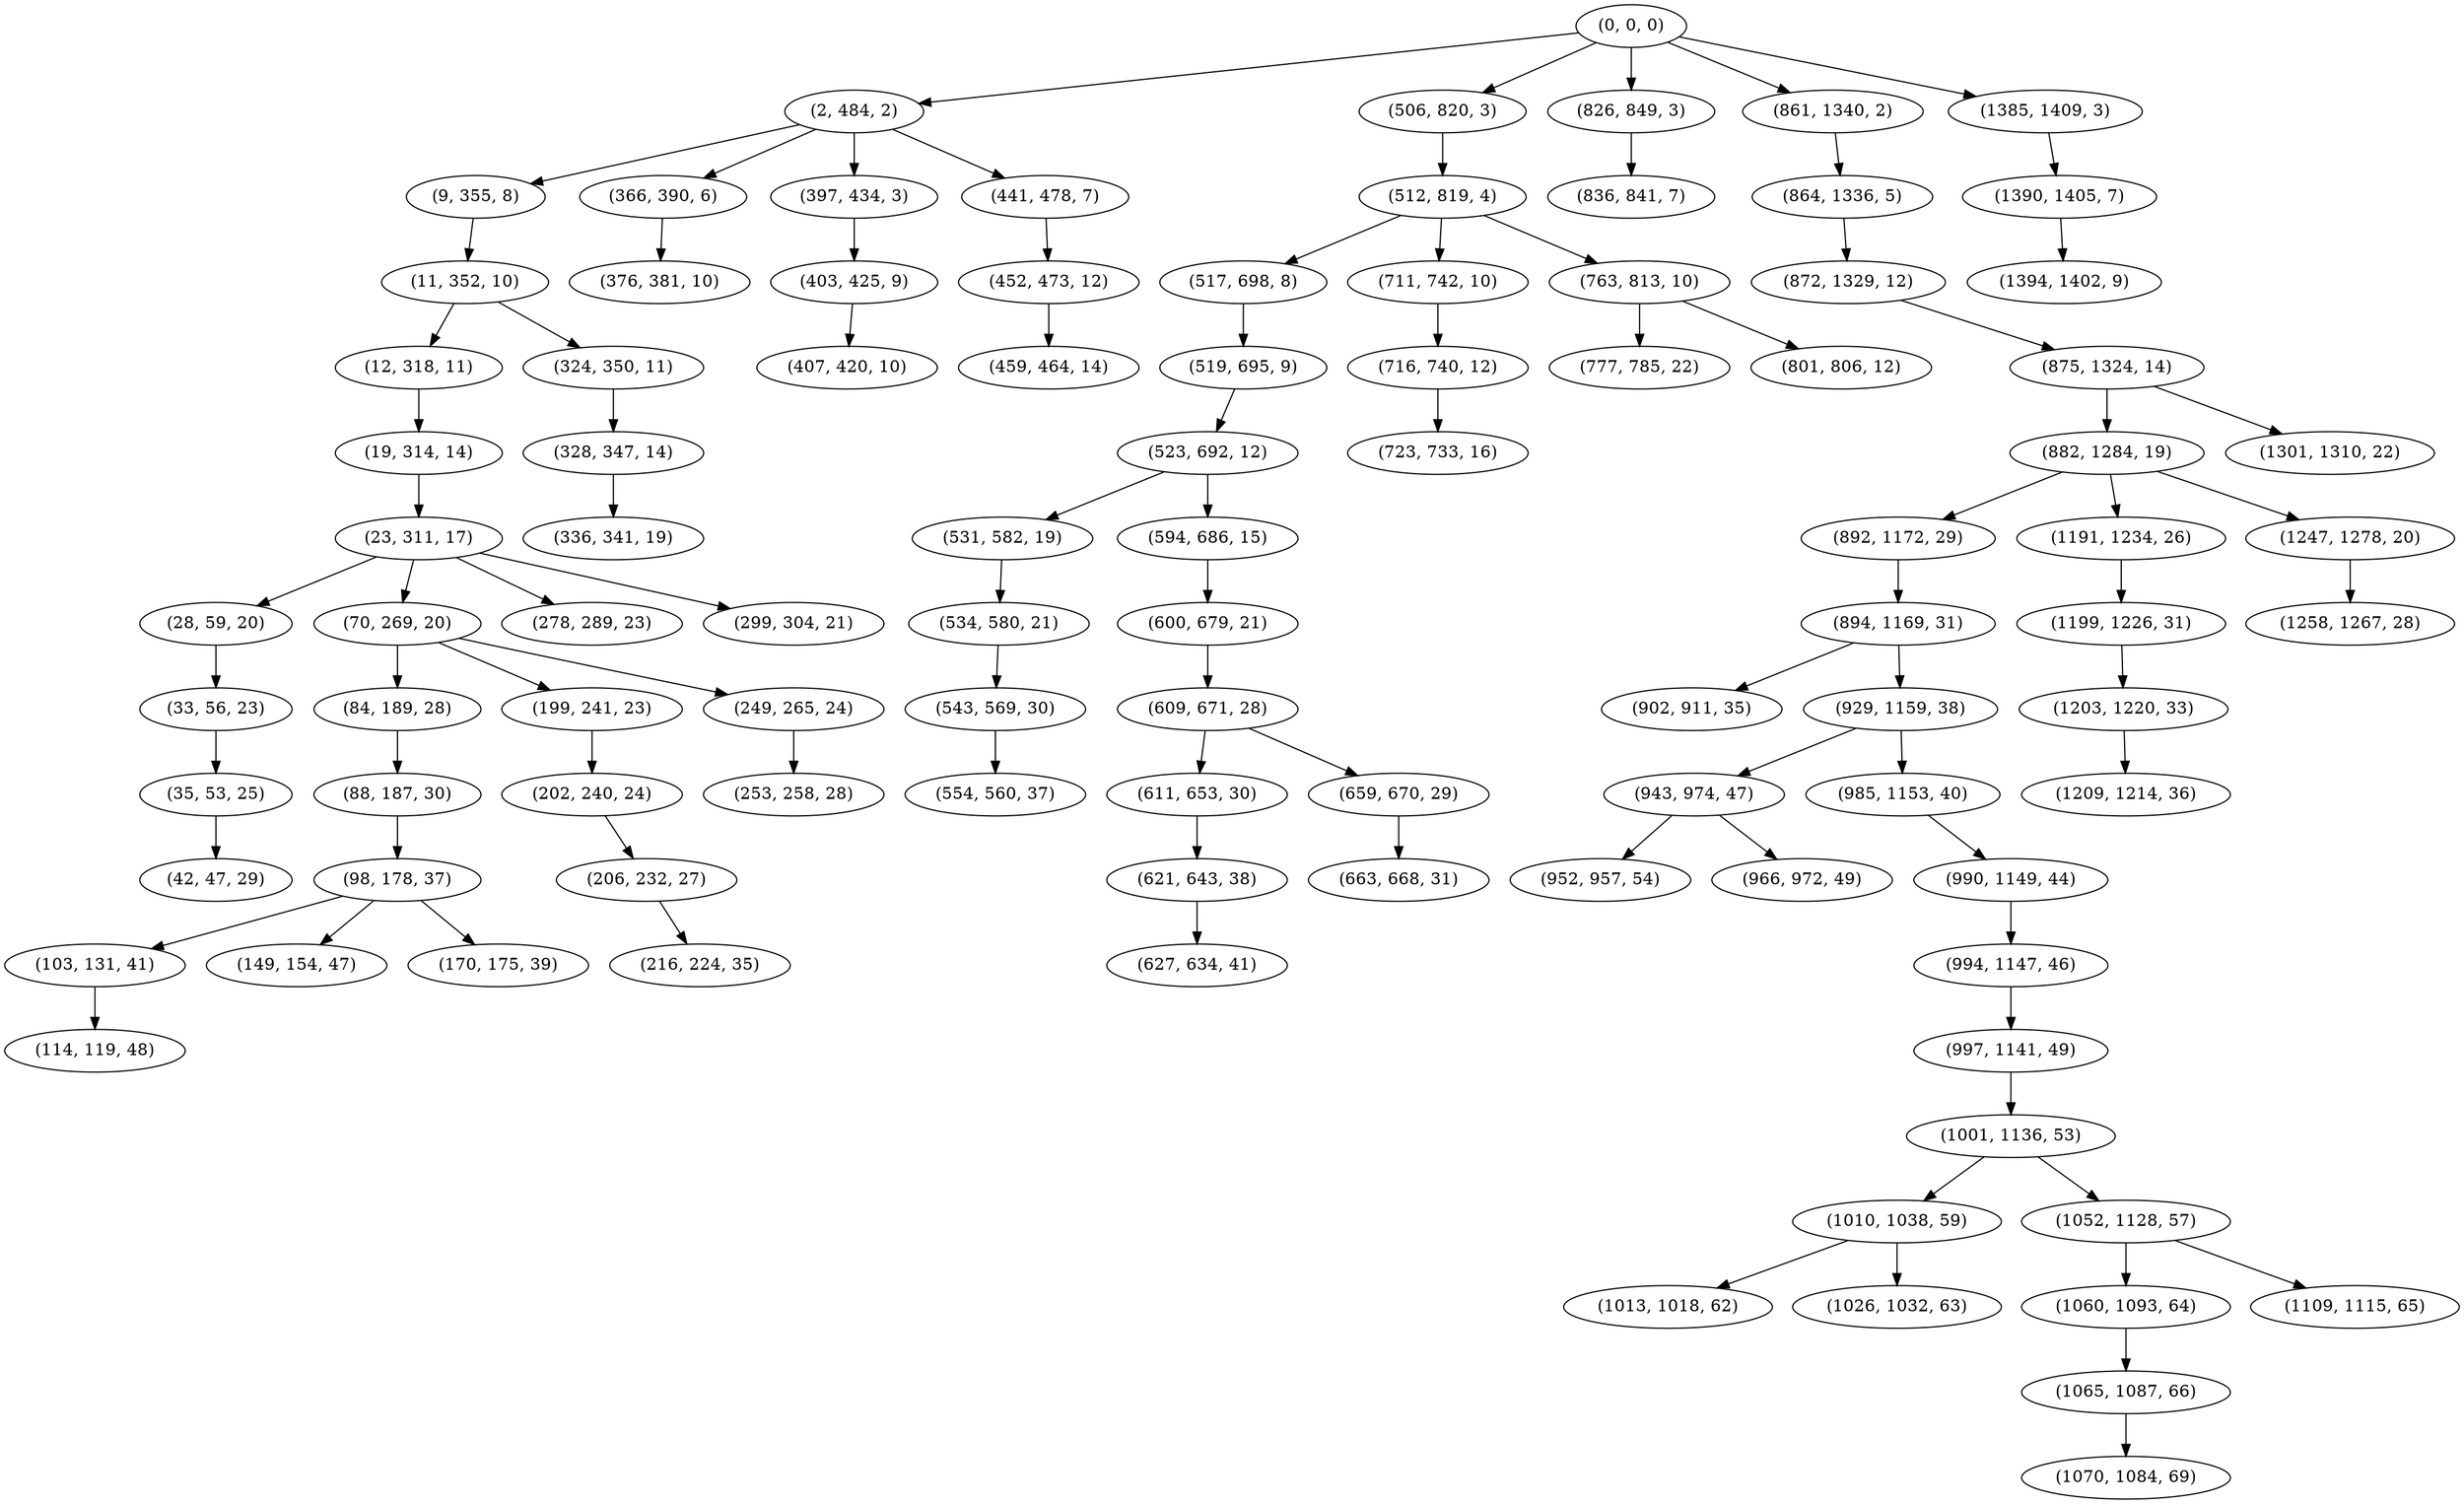 digraph tree {
    "(0, 0, 0)";
    "(2, 484, 2)";
    "(9, 355, 8)";
    "(11, 352, 10)";
    "(12, 318, 11)";
    "(19, 314, 14)";
    "(23, 311, 17)";
    "(28, 59, 20)";
    "(33, 56, 23)";
    "(35, 53, 25)";
    "(42, 47, 29)";
    "(70, 269, 20)";
    "(84, 189, 28)";
    "(88, 187, 30)";
    "(98, 178, 37)";
    "(103, 131, 41)";
    "(114, 119, 48)";
    "(149, 154, 47)";
    "(170, 175, 39)";
    "(199, 241, 23)";
    "(202, 240, 24)";
    "(206, 232, 27)";
    "(216, 224, 35)";
    "(249, 265, 24)";
    "(253, 258, 28)";
    "(278, 289, 23)";
    "(299, 304, 21)";
    "(324, 350, 11)";
    "(328, 347, 14)";
    "(336, 341, 19)";
    "(366, 390, 6)";
    "(376, 381, 10)";
    "(397, 434, 3)";
    "(403, 425, 9)";
    "(407, 420, 10)";
    "(441, 478, 7)";
    "(452, 473, 12)";
    "(459, 464, 14)";
    "(506, 820, 3)";
    "(512, 819, 4)";
    "(517, 698, 8)";
    "(519, 695, 9)";
    "(523, 692, 12)";
    "(531, 582, 19)";
    "(534, 580, 21)";
    "(543, 569, 30)";
    "(554, 560, 37)";
    "(594, 686, 15)";
    "(600, 679, 21)";
    "(609, 671, 28)";
    "(611, 653, 30)";
    "(621, 643, 38)";
    "(627, 634, 41)";
    "(659, 670, 29)";
    "(663, 668, 31)";
    "(711, 742, 10)";
    "(716, 740, 12)";
    "(723, 733, 16)";
    "(763, 813, 10)";
    "(777, 785, 22)";
    "(801, 806, 12)";
    "(826, 849, 3)";
    "(836, 841, 7)";
    "(861, 1340, 2)";
    "(864, 1336, 5)";
    "(872, 1329, 12)";
    "(875, 1324, 14)";
    "(882, 1284, 19)";
    "(892, 1172, 29)";
    "(894, 1169, 31)";
    "(902, 911, 35)";
    "(929, 1159, 38)";
    "(943, 974, 47)";
    "(952, 957, 54)";
    "(966, 972, 49)";
    "(985, 1153, 40)";
    "(990, 1149, 44)";
    "(994, 1147, 46)";
    "(997, 1141, 49)";
    "(1001, 1136, 53)";
    "(1010, 1038, 59)";
    "(1013, 1018, 62)";
    "(1026, 1032, 63)";
    "(1052, 1128, 57)";
    "(1060, 1093, 64)";
    "(1065, 1087, 66)";
    "(1070, 1084, 69)";
    "(1109, 1115, 65)";
    "(1191, 1234, 26)";
    "(1199, 1226, 31)";
    "(1203, 1220, 33)";
    "(1209, 1214, 36)";
    "(1247, 1278, 20)";
    "(1258, 1267, 28)";
    "(1301, 1310, 22)";
    "(1385, 1409, 3)";
    "(1390, 1405, 7)";
    "(1394, 1402, 9)";
    "(0, 0, 0)" -> "(2, 484, 2)";
    "(0, 0, 0)" -> "(506, 820, 3)";
    "(0, 0, 0)" -> "(826, 849, 3)";
    "(0, 0, 0)" -> "(861, 1340, 2)";
    "(0, 0, 0)" -> "(1385, 1409, 3)";
    "(2, 484, 2)" -> "(9, 355, 8)";
    "(2, 484, 2)" -> "(366, 390, 6)";
    "(2, 484, 2)" -> "(397, 434, 3)";
    "(2, 484, 2)" -> "(441, 478, 7)";
    "(9, 355, 8)" -> "(11, 352, 10)";
    "(11, 352, 10)" -> "(12, 318, 11)";
    "(11, 352, 10)" -> "(324, 350, 11)";
    "(12, 318, 11)" -> "(19, 314, 14)";
    "(19, 314, 14)" -> "(23, 311, 17)";
    "(23, 311, 17)" -> "(28, 59, 20)";
    "(23, 311, 17)" -> "(70, 269, 20)";
    "(23, 311, 17)" -> "(278, 289, 23)";
    "(23, 311, 17)" -> "(299, 304, 21)";
    "(28, 59, 20)" -> "(33, 56, 23)";
    "(33, 56, 23)" -> "(35, 53, 25)";
    "(35, 53, 25)" -> "(42, 47, 29)";
    "(70, 269, 20)" -> "(84, 189, 28)";
    "(70, 269, 20)" -> "(199, 241, 23)";
    "(70, 269, 20)" -> "(249, 265, 24)";
    "(84, 189, 28)" -> "(88, 187, 30)";
    "(88, 187, 30)" -> "(98, 178, 37)";
    "(98, 178, 37)" -> "(103, 131, 41)";
    "(98, 178, 37)" -> "(149, 154, 47)";
    "(98, 178, 37)" -> "(170, 175, 39)";
    "(103, 131, 41)" -> "(114, 119, 48)";
    "(199, 241, 23)" -> "(202, 240, 24)";
    "(202, 240, 24)" -> "(206, 232, 27)";
    "(206, 232, 27)" -> "(216, 224, 35)";
    "(249, 265, 24)" -> "(253, 258, 28)";
    "(324, 350, 11)" -> "(328, 347, 14)";
    "(328, 347, 14)" -> "(336, 341, 19)";
    "(366, 390, 6)" -> "(376, 381, 10)";
    "(397, 434, 3)" -> "(403, 425, 9)";
    "(403, 425, 9)" -> "(407, 420, 10)";
    "(441, 478, 7)" -> "(452, 473, 12)";
    "(452, 473, 12)" -> "(459, 464, 14)";
    "(506, 820, 3)" -> "(512, 819, 4)";
    "(512, 819, 4)" -> "(517, 698, 8)";
    "(512, 819, 4)" -> "(711, 742, 10)";
    "(512, 819, 4)" -> "(763, 813, 10)";
    "(517, 698, 8)" -> "(519, 695, 9)";
    "(519, 695, 9)" -> "(523, 692, 12)";
    "(523, 692, 12)" -> "(531, 582, 19)";
    "(523, 692, 12)" -> "(594, 686, 15)";
    "(531, 582, 19)" -> "(534, 580, 21)";
    "(534, 580, 21)" -> "(543, 569, 30)";
    "(543, 569, 30)" -> "(554, 560, 37)";
    "(594, 686, 15)" -> "(600, 679, 21)";
    "(600, 679, 21)" -> "(609, 671, 28)";
    "(609, 671, 28)" -> "(611, 653, 30)";
    "(609, 671, 28)" -> "(659, 670, 29)";
    "(611, 653, 30)" -> "(621, 643, 38)";
    "(621, 643, 38)" -> "(627, 634, 41)";
    "(659, 670, 29)" -> "(663, 668, 31)";
    "(711, 742, 10)" -> "(716, 740, 12)";
    "(716, 740, 12)" -> "(723, 733, 16)";
    "(763, 813, 10)" -> "(777, 785, 22)";
    "(763, 813, 10)" -> "(801, 806, 12)";
    "(826, 849, 3)" -> "(836, 841, 7)";
    "(861, 1340, 2)" -> "(864, 1336, 5)";
    "(864, 1336, 5)" -> "(872, 1329, 12)";
    "(872, 1329, 12)" -> "(875, 1324, 14)";
    "(875, 1324, 14)" -> "(882, 1284, 19)";
    "(875, 1324, 14)" -> "(1301, 1310, 22)";
    "(882, 1284, 19)" -> "(892, 1172, 29)";
    "(882, 1284, 19)" -> "(1191, 1234, 26)";
    "(882, 1284, 19)" -> "(1247, 1278, 20)";
    "(892, 1172, 29)" -> "(894, 1169, 31)";
    "(894, 1169, 31)" -> "(902, 911, 35)";
    "(894, 1169, 31)" -> "(929, 1159, 38)";
    "(929, 1159, 38)" -> "(943, 974, 47)";
    "(929, 1159, 38)" -> "(985, 1153, 40)";
    "(943, 974, 47)" -> "(952, 957, 54)";
    "(943, 974, 47)" -> "(966, 972, 49)";
    "(985, 1153, 40)" -> "(990, 1149, 44)";
    "(990, 1149, 44)" -> "(994, 1147, 46)";
    "(994, 1147, 46)" -> "(997, 1141, 49)";
    "(997, 1141, 49)" -> "(1001, 1136, 53)";
    "(1001, 1136, 53)" -> "(1010, 1038, 59)";
    "(1001, 1136, 53)" -> "(1052, 1128, 57)";
    "(1010, 1038, 59)" -> "(1013, 1018, 62)";
    "(1010, 1038, 59)" -> "(1026, 1032, 63)";
    "(1052, 1128, 57)" -> "(1060, 1093, 64)";
    "(1052, 1128, 57)" -> "(1109, 1115, 65)";
    "(1060, 1093, 64)" -> "(1065, 1087, 66)";
    "(1065, 1087, 66)" -> "(1070, 1084, 69)";
    "(1191, 1234, 26)" -> "(1199, 1226, 31)";
    "(1199, 1226, 31)" -> "(1203, 1220, 33)";
    "(1203, 1220, 33)" -> "(1209, 1214, 36)";
    "(1247, 1278, 20)" -> "(1258, 1267, 28)";
    "(1385, 1409, 3)" -> "(1390, 1405, 7)";
    "(1390, 1405, 7)" -> "(1394, 1402, 9)";
}
